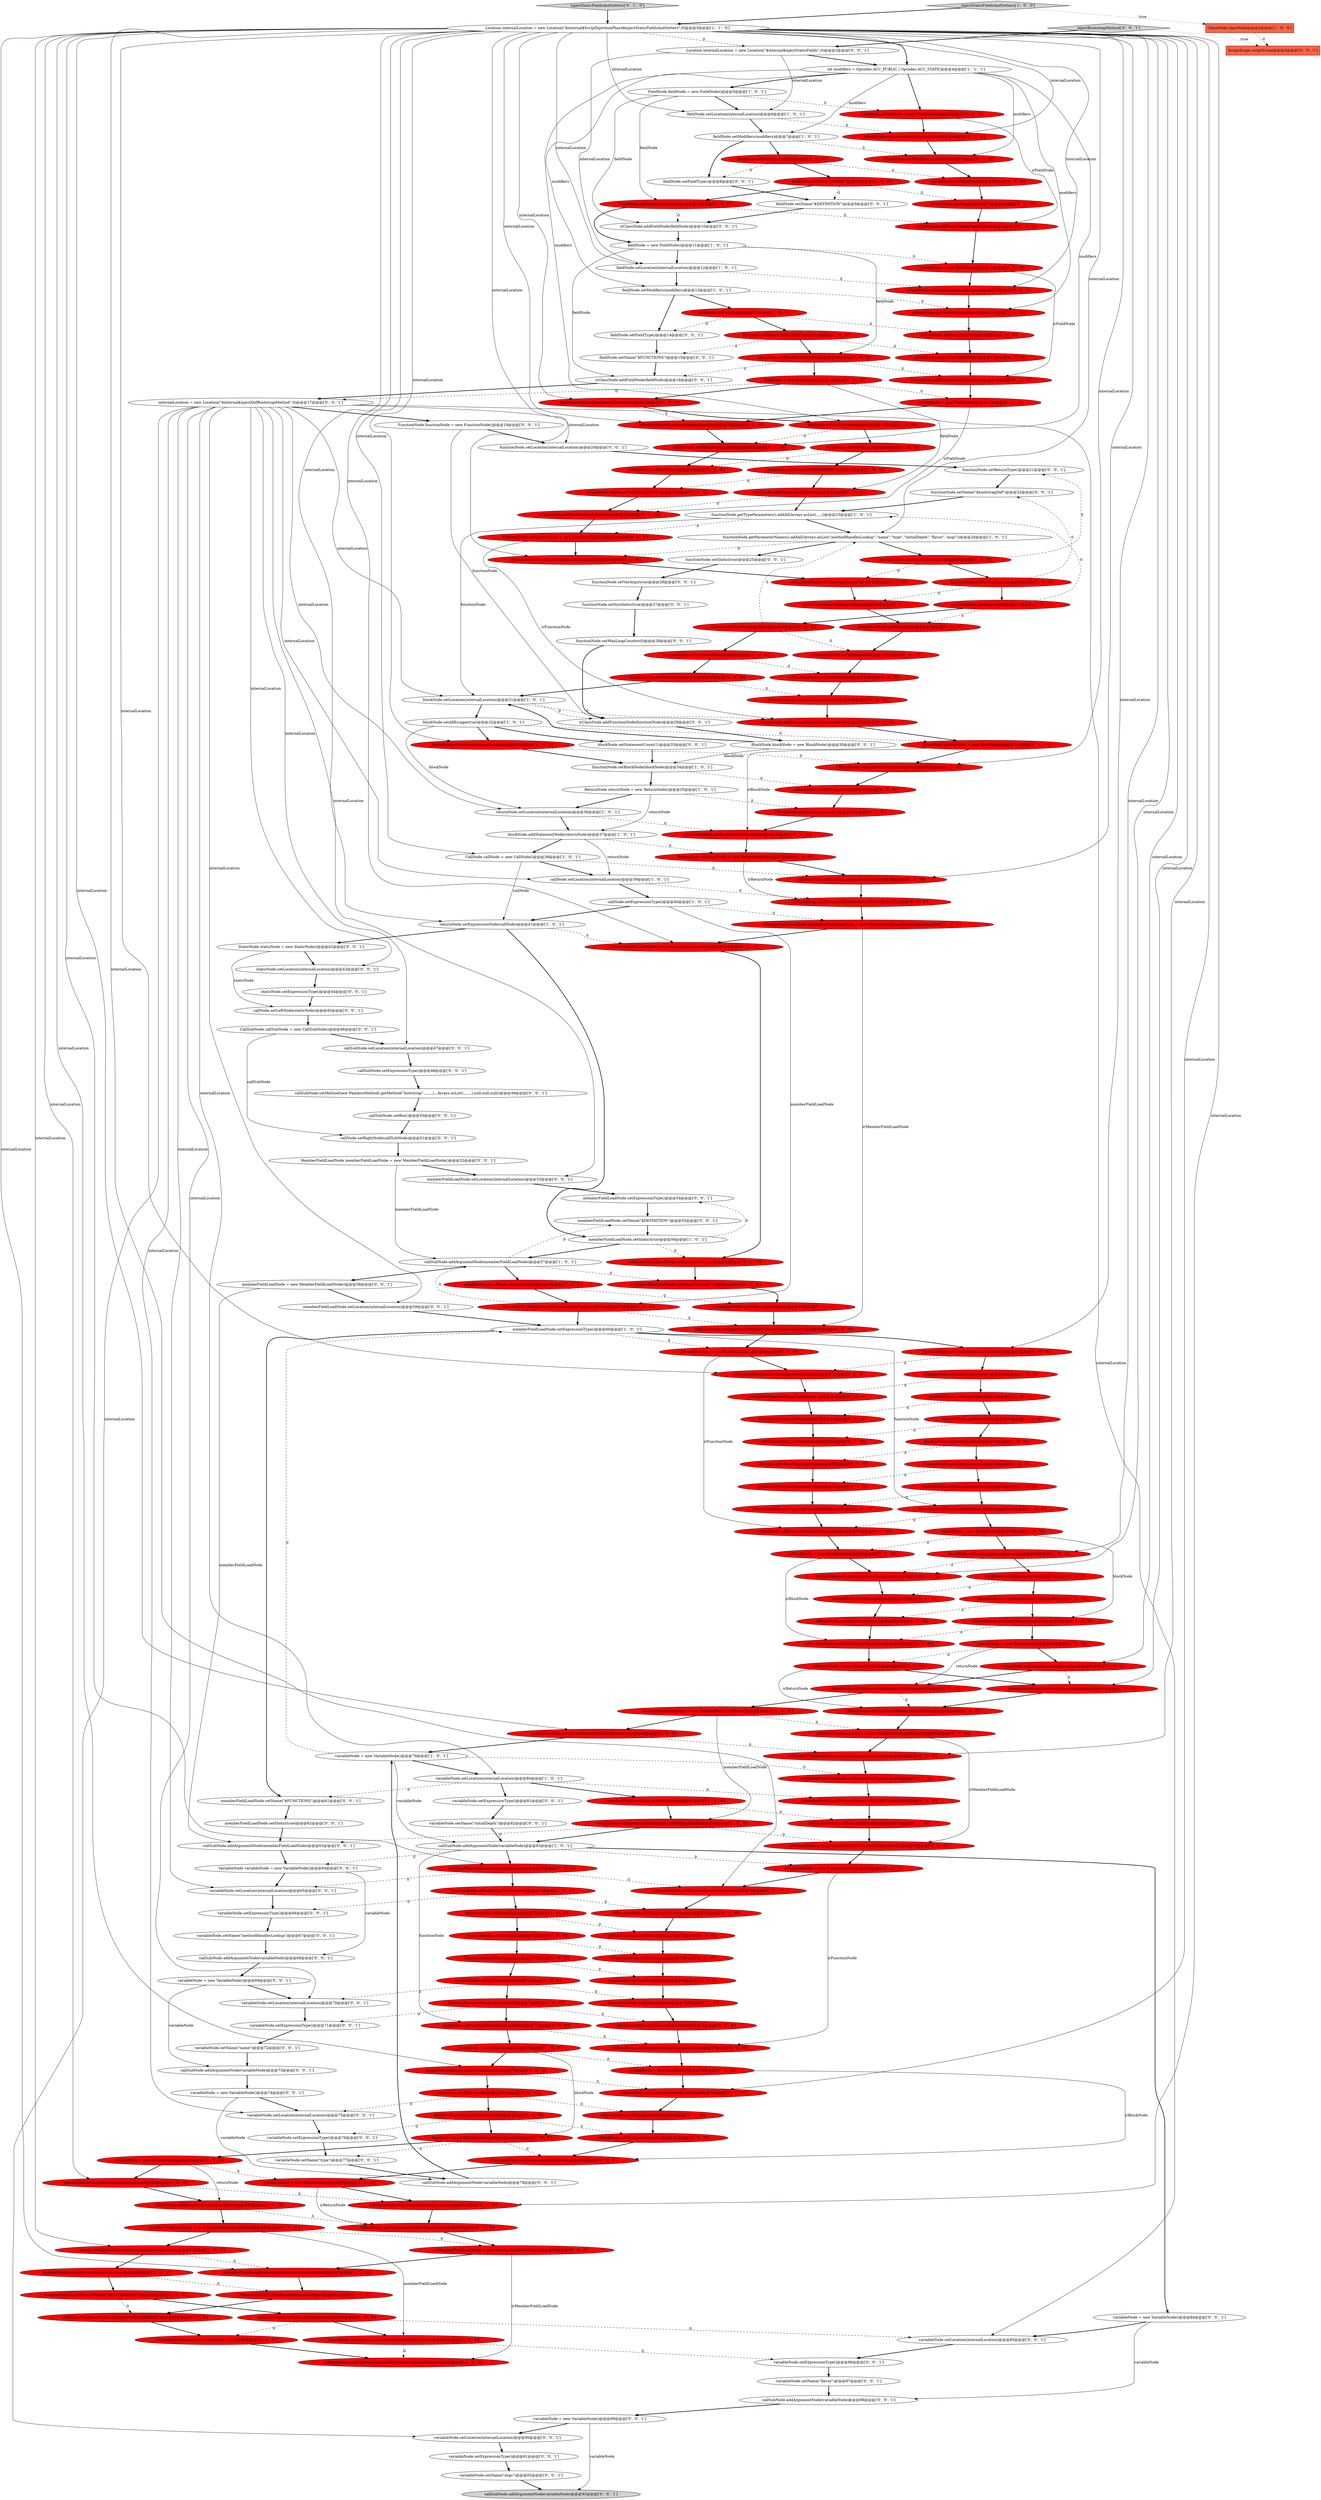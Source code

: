 digraph {
75 [style = filled, label = "functionNode.setSynthetic(true)@@@29@@@['1', '0', '0']", fillcolor = red, shape = ellipse image = "AAA1AAABBB1BBB"];
197 [style = filled, label = "variableNode = new VariableNode()@@@89@@@['0', '0', '1']", fillcolor = white, shape = ellipse image = "AAA0AAABBB3BBB"];
61 [style = filled, label = "functionNode.setBlockNode(blockNode)@@@34@@@['1', '0', '1']", fillcolor = white, shape = ellipse image = "AAA0AAABBB1BBB"];
230 [style = filled, label = "variableNode.setName(\"name\")@@@72@@@['0', '0', '1']", fillcolor = white, shape = ellipse image = "AAA0AAABBB3BBB"];
34 [style = filled, label = "memberFieldLoadNode.setLocation(internalLocation)@@@64@@@['1', '0', '0']", fillcolor = red, shape = ellipse image = "AAA1AAABBB1BBB"];
37 [style = filled, label = "fieldNode.setLocation(internalLocation)@@@18@@@['1', '0', '0']", fillcolor = red, shape = ellipse image = "AAA1AAABBB1BBB"];
83 [style = filled, label = "blockNode = new BlockNode()@@@55@@@['1', '0', '0']", fillcolor = red, shape = ellipse image = "AAA1AAABBB1BBB"];
86 [style = filled, label = "memberFieldLoadNode.setLocation(internalLocation)@@@87@@@['1', '0', '0']", fillcolor = red, shape = ellipse image = "AAA1AAABBB1BBB"];
100 [style = filled, label = "irFunctionNode.setMaxLoopCounter(0)@@@30@@@['0', '1', '0']", fillcolor = red, shape = ellipse image = "AAA1AAABBB2BBB"];
79 [style = filled, label = "variableNode.setLocation(internalLocation)@@@80@@@['1', '0', '1']", fillcolor = white, shape = ellipse image = "AAA0AAABBB1BBB"];
239 [style = filled, label = "irClassNode.addFieldNode(fieldNode)@@@10@@@['0', '0', '1']", fillcolor = white, shape = ellipse image = "AAA0AAABBB3BBB"];
177 [style = filled, label = "irMemberFieldLoadNode.setExpressionType()@@@88@@@['0', '1', '0']", fillcolor = red, shape = ellipse image = "AAA1AAABBB2BBB"];
81 [style = filled, label = "Location internalLocation = new Location(\"$internal$ScriptInjectionPhase$injectStaticFieldsAndGetters\",0)@@@3@@@['1', '1', '0']", fillcolor = white, shape = ellipse image = "AAA0AAABBB1BBB"];
139 [style = filled, label = "irClassNode.addFieldNode(irFieldNode)@@@10@@@['0', '1', '0']", fillcolor = red, shape = ellipse image = "AAA1AAABBB2BBB"];
130 [style = filled, label = "ReturnNode irReturnNode = new ReturnNode()@@@37@@@['0', '1', '0']", fillcolor = red, shape = ellipse image = "AAA1AAABBB2BBB"];
64 [style = filled, label = "returnNode.setExpressionNode(memberFieldLoadNode)@@@68@@@['1', '0', '0']", fillcolor = red, shape = ellipse image = "AAA1AAABBB1BBB"];
41 [style = filled, label = "callSubNode.addArgumentNode(variableNode)@@@83@@@['1', '0', '1']", fillcolor = white, shape = ellipse image = "AAA0AAABBB1BBB"];
165 [style = filled, label = "irMemberFieldLoadNode.setLocation(internalLocation)@@@64@@@['0', '1', '0']", fillcolor = red, shape = ellipse image = "AAA1AAABBB2BBB"];
196 [style = filled, label = "memberFieldLoadNode = new MemberFieldLoadNode()@@@58@@@['0', '0', '1']", fillcolor = white, shape = ellipse image = "AAA0AAABBB3BBB"];
25 [style = filled, label = "fieldNode.setFieldType()@@@20@@@['1', '0', '0']", fillcolor = red, shape = ellipse image = "AAA1AAABBB1BBB"];
194 [style = filled, label = "blockNode.setStatementCount(1)@@@33@@@['0', '0', '1']", fillcolor = white, shape = ellipse image = "AAA0AAABBB3BBB"];
200 [style = filled, label = "variableNode.setLocation(internalLocation)@@@90@@@['0', '0', '1']", fillcolor = white, shape = ellipse image = "AAA0AAABBB3BBB"];
192 [style = filled, label = "variableNode.setExpressionType()@@@76@@@['0', '0', '1']", fillcolor = white, shape = ellipse image = "AAA0AAABBB3BBB"];
24 [style = filled, label = "blockNode = new BlockNode()@@@78@@@['1', '0', '0']", fillcolor = red, shape = ellipse image = "AAA1AAABBB1BBB"];
26 [style = filled, label = "functionNode.getParameterNames().addAll(Arrays.asList(\"methodHandlesLookup\",\"name\",\"type\",\"initialDepth\",\"flavor\",\"args\"))@@@24@@@['1', '0', '1']", fillcolor = white, shape = ellipse image = "AAA0AAABBB1BBB"];
162 [style = filled, label = "irFieldNode.setModifiers(modifiers)@@@13@@@['0', '1', '0']", fillcolor = red, shape = ellipse image = "AAA1AAABBB2BBB"];
235 [style = filled, label = "variableNode.setName(\"initialDepth\")@@@82@@@['0', '0', '1']", fillcolor = white, shape = ellipse image = "AAA0AAABBB3BBB"];
193 [style = filled, label = "callSubNode.setMethod(new PainlessMethod(.getMethod(\"bootstrap\",,,,,,,,),,,Arrays.asList(,,,,,,,),null,null,null))@@@49@@@['0', '0', '1']", fillcolor = white, shape = ellipse image = "AAA0AAABBB3BBB"];
195 [style = filled, label = "functionNode.setMaxLoopCounter(0)@@@28@@@['0', '0', '1']", fillcolor = white, shape = ellipse image = "AAA0AAABBB3BBB"];
72 [style = filled, label = "returnNode.setLocation(internalLocation)@@@36@@@['1', '0', '1']", fillcolor = white, shape = ellipse image = "AAA0AAABBB1BBB"];
99 [style = filled, label = "irFunctionNode.setBlockNode(irBlockNode)@@@82@@@['0', '1', '0']", fillcolor = red, shape = ellipse image = "AAA1AAABBB2BBB"];
80 [style = filled, label = "blockNode.addStatementNode(returnNode)@@@85@@@['1', '0', '0']", fillcolor = red, shape = ellipse image = "AAA1AAABBB1BBB"];
199 [style = filled, label = "StaticNode staticNode = new StaticNode()@@@42@@@['0', '0', '1']", fillcolor = white, shape = ellipse image = "AAA0AAABBB3BBB"];
67 [style = filled, label = "fieldNode.setModifiers(modifiers)@@@7@@@['1', '0', '1']", fillcolor = white, shape = ellipse image = "AAA0AAABBB1BBB"];
43 [style = filled, label = "fieldNode = new FieldNode()@@@17@@@['1', '0', '0']", fillcolor = red, shape = ellipse image = "AAA1AAABBB1BBB"];
59 [style = filled, label = "functionNode.setName(\"getSource\")@@@48@@@['1', '0', '0']", fillcolor = red, shape = ellipse image = "AAA1AAABBB1BBB"];
158 [style = filled, label = "irFieldNode.setFieldType()@@@8@@@['0', '1', '0']", fillcolor = red, shape = ellipse image = "AAA1AAABBB2BBB"];
161 [style = filled, label = "irClassNode.addFunctionNode(irFunctionNode)@@@77@@@['0', '1', '0']", fillcolor = red, shape = ellipse image = "AAA1AAABBB2BBB"];
164 [style = filled, label = "irMemberFieldLoadNode.setName(\"$STATEMENTS\")@@@89@@@['0', '1', '0']", fillcolor = red, shape = ellipse image = "AAA1AAABBB2BBB"];
28 [style = filled, label = "returnNode.setExpressionNode(memberFieldLoadNode)@@@91@@@['1', '0', '0']", fillcolor = red, shape = ellipse image = "AAA1AAABBB1BBB"];
40 [style = filled, label = "CallNode callNode = new CallNode()@@@38@@@['1', '0', '1']", fillcolor = white, shape = ellipse image = "AAA0AAABBB1BBB"];
51 [style = filled, label = "fieldNode.setFieldType()@@@14@@@['1', '0', '0']", fillcolor = red, shape = ellipse image = "AAA1AAABBB1BBB"];
119 [style = filled, label = "irMemberFieldLoadNode.setExpressionType()@@@65@@@['0', '1', '0']", fillcolor = red, shape = ellipse image = "AAA1AAABBB2BBB"];
16 [style = filled, label = "classNode.addFunctionNode(functionNode)@@@54@@@['1', '0', '0']", fillcolor = red, shape = ellipse image = "AAA1AAABBB1BBB"];
241 [style = filled, label = "irClassNode.addFieldNode(fieldNode)@@@16@@@['0', '0', '1']", fillcolor = white, shape = ellipse image = "AAA0AAABBB3BBB"];
89 [style = filled, label = "functionNode.setStatic(false)@@@73@@@['1', '0', '0']", fillcolor = red, shape = ellipse image = "AAA1AAABBB1BBB"];
176 [style = filled, label = "irFieldNode.setLocation(internalLocation)@@@18@@@['0', '1', '0']", fillcolor = red, shape = ellipse image = "AAA1AAABBB2BBB"];
220 [style = filled, label = "variableNode.setExpressionType()@@@71@@@['0', '0', '1']", fillcolor = white, shape = ellipse image = "AAA0AAABBB3BBB"];
57 [style = filled, label = "returnNode = new ReturnNode()@@@60@@@['1', '0', '0']", fillcolor = red, shape = ellipse image = "AAA1AAABBB1BBB"];
198 [style = filled, label = "fieldNode.setFieldType()@@@14@@@['0', '0', '1']", fillcolor = white, shape = ellipse image = "AAA0AAABBB3BBB"];
153 [style = filled, label = "irFunctionNode.setVarArgs(false)@@@28@@@['0', '1', '0']", fillcolor = red, shape = ellipse image = "AAA1AAABBB2BBB"];
179 [style = filled, label = "variableNode = new VariableNode()@@@84@@@['0', '0', '1']", fillcolor = white, shape = ellipse image = "AAA0AAABBB3BBB"];
209 [style = filled, label = "callSubNode.addArgumentNode(variableNode)@@@78@@@['0', '0', '1']", fillcolor = white, shape = ellipse image = "AAA0AAABBB3BBB"];
129 [style = filled, label = "BlockNode irBlockNode = new BlockNode()@@@32@@@['0', '1', '0']", fillcolor = red, shape = ellipse image = "AAA1AAABBB2BBB"];
228 [style = filled, label = "variableNode.setName(\"type\")@@@77@@@['0', '0', '1']", fillcolor = white, shape = ellipse image = "AAA0AAABBB3BBB"];
17 [style = filled, label = "int modifiers = Opcodes.ACC_PUBLIC | Opcodes.ACC_STATIC@@@4@@@['1', '1', '1']", fillcolor = white, shape = ellipse image = "AAA0AAABBB1BBB"];
184 [style = filled, label = "irClassNode.addFunctionNode(functionNode)@@@29@@@['0', '0', '1']", fillcolor = white, shape = ellipse image = "AAA0AAABBB3BBB"];
49 [style = filled, label = "functionNode.setReturnType()@@@26@@@['1', '0', '0']", fillcolor = red, shape = ellipse image = "AAA1AAABBB1BBB"];
54 [style = filled, label = "FieldNode fieldNode = new FieldNode()@@@5@@@['1', '0', '1']", fillcolor = white, shape = ellipse image = "AAA0AAABBB1BBB"];
181 [style = filled, label = "staticNode.setLocation(internalLocation)@@@43@@@['0', '0', '1']", fillcolor = white, shape = ellipse image = "AAA0AAABBB3BBB"];
97 [style = filled, label = "irBlockNode = new BlockNode()@@@78@@@['0', '1', '0']", fillcolor = red, shape = ellipse image = "AAA1AAABBB2BBB"];
154 [style = filled, label = "irReturnNode.setExpressionNode(irMemberFieldLoadNode)@@@45@@@['0', '1', '0']", fillcolor = red, shape = ellipse image = "AAA1AAABBB2BBB"];
29 [style = filled, label = "fieldNode.setName(\"$NAME\")@@@9@@@['1', '0', '0']", fillcolor = red, shape = ellipse image = "AAA1AAABBB1BBB"];
53 [style = filled, label = "functionNode.setName(\"getStatements\")@@@71@@@['1', '0', '0']", fillcolor = red, shape = ellipse image = "AAA1AAABBB1BBB"];
183 [style = filled, label = "injectBootstrapMethod['0', '0', '1']", fillcolor = lightgray, shape = diamond image = "AAA0AAABBB3BBB"];
102 [style = filled, label = "irMemberFieldLoadNode.setExpressionType()@@@42@@@['0', '1', '0']", fillcolor = red, shape = ellipse image = "AAA1AAABBB2BBB"];
50 [style = filled, label = "callNode.setExpressionType()@@@40@@@['1', '0', '1']", fillcolor = white, shape = ellipse image = "AAA0AAABBB1BBB"];
171 [style = filled, label = "irReturnNode.setLocation(internalLocation)@@@38@@@['0', '1', '0']", fillcolor = red, shape = ellipse image = "AAA1AAABBB2BBB"];
211 [style = filled, label = "callSubNode.setExpressionType()@@@48@@@['0', '0', '1']", fillcolor = white, shape = ellipse image = "AAA0AAABBB3BBB"];
56 [style = filled, label = "ClassNode classNode@@@2@@@['1', '0', '0']", fillcolor = tomato, shape = box image = "AAA1AAABBB1BBB"];
243 [style = filled, label = "functionNode.setLocation(internalLocation)@@@20@@@['0', '0', '1']", fillcolor = white, shape = ellipse image = "AAA0AAABBB3BBB"];
58 [style = filled, label = "blockNode.addStatementNode(returnNode)@@@37@@@['1', '0', '1']", fillcolor = white, shape = ellipse image = "AAA0AAABBB1BBB"];
137 [style = filled, label = "irClassNode.addFunctionNode(irFunctionNode)@@@31@@@['0', '1', '0']", fillcolor = red, shape = ellipse image = "AAA1AAABBB2BBB"];
3 [style = filled, label = "functionNode.setStatic(false)@@@27@@@['1', '0', '0']", fillcolor = red, shape = ellipse image = "AAA1AAABBB1BBB"];
204 [style = filled, label = "functionNode.setStatic(true)@@@25@@@['0', '0', '1']", fillcolor = white, shape = ellipse image = "AAA0AAABBB3BBB"];
109 [style = filled, label = "FunctionNode irFunctionNode = new FunctionNode()@@@23@@@['0', '1', '0']", fillcolor = red, shape = ellipse image = "AAA1AAABBB2BBB"];
95 [style = filled, label = "irFunctionNode.setSynthetic(true)@@@75@@@['0', '1', '0']", fillcolor = red, shape = ellipse image = "AAA1AAABBB2BBB"];
31 [style = filled, label = "blockNode.setLocation(internalLocation)@@@56@@@['1', '0', '0']", fillcolor = red, shape = ellipse image = "AAA1AAABBB1BBB"];
113 [style = filled, label = "irBlockNode.setAllEscape(true)@@@34@@@['0', '1', '0']", fillcolor = red, shape = ellipse image = "AAA1AAABBB2BBB"];
187 [style = filled, label = "memberFieldLoadNode.setLocation(internalLocation)@@@53@@@['0', '0', '1']", fillcolor = white, shape = ellipse image = "AAA0AAABBB3BBB"];
33 [style = filled, label = "ReturnNode returnNode = new ReturnNode()@@@35@@@['1', '0', '1']", fillcolor = white, shape = ellipse image = "AAA0AAABBB1BBB"];
2 [style = filled, label = "fieldNode.setLocation(internalLocation)@@@6@@@['1', '0', '1']", fillcolor = white, shape = ellipse image = "AAA0AAABBB1BBB"];
12 [style = filled, label = "memberFieldLoadNode.setStatic(true)@@@90@@@['1', '0', '0']", fillcolor = red, shape = ellipse image = "AAA1AAABBB1BBB"];
93 [style = filled, label = "irFunctionNode = new FunctionNode()@@@46@@@['0', '1', '0']", fillcolor = red, shape = ellipse image = "AAA1AAABBB2BBB"];
152 [style = filled, label = "irReturnNode = new ReturnNode()@@@60@@@['0', '1', '0']", fillcolor = red, shape = ellipse image = "AAA1AAABBB2BBB"];
144 [style = filled, label = "irFieldNode.setFieldType()@@@20@@@['0', '1', '0']", fillcolor = red, shape = ellipse image = "AAA1AAABBB2BBB"];
82 [style = filled, label = "blockNode.setLocation(internalLocation)@@@33@@@['1', '0', '0']", fillcolor = red, shape = ellipse image = "AAA1AAABBB1BBB"];
126 [style = filled, label = "irMemberFieldLoadNode = new MemberFieldLoadNode()@@@63@@@['0', '1', '0']", fillcolor = red, shape = ellipse image = "AAA1AAABBB2BBB"];
127 [style = filled, label = "irBlockNode.setStatementCount(1)@@@58@@@['0', '1', '0']", fillcolor = red, shape = ellipse image = "AAA1AAABBB2BBB"];
167 [style = filled, label = "irClassNode.addFieldNode(irFieldNode)@@@22@@@['0', '1', '0']", fillcolor = red, shape = ellipse image = "AAA1AAABBB2BBB"];
224 [style = filled, label = "CallSubNode callSubNode = new CallSubNode()@@@46@@@['0', '0', '1']", fillcolor = white, shape = ellipse image = "AAA0AAABBB3BBB"];
22 [style = filled, label = "fieldNode.setLocation(internalLocation)@@@12@@@['1', '0', '1']", fillcolor = white, shape = ellipse image = "AAA0AAABBB1BBB"];
121 [style = filled, label = "irFunctionNode.setStatic(false)@@@50@@@['0', '1', '0']", fillcolor = red, shape = ellipse image = "AAA1AAABBB2BBB"];
105 [style = filled, label = "irFunctionNode.setStatic(false)@@@73@@@['0', '1', '0']", fillcolor = red, shape = ellipse image = "AAA1AAABBB2BBB"];
98 [style = filled, label = "irClassNode.addFunctionNode(irFunctionNode)@@@54@@@['0', '1', '0']", fillcolor = red, shape = ellipse image = "AAA1AAABBB2BBB"];
38 [style = filled, label = "blockNode.setAllEscape(true)@@@57@@@['1', '0', '0']", fillcolor = red, shape = ellipse image = "AAA1AAABBB1BBB"];
55 [style = filled, label = "blockNode.setAllEscape(true)@@@32@@@['1', '0', '1']", fillcolor = white, shape = ellipse image = "AAA0AAABBB1BBB"];
238 [style = filled, label = "variableNode.setExpressionType()@@@81@@@['0', '0', '1']", fillcolor = white, shape = ellipse image = "AAA0AAABBB3BBB"];
128 [style = filled, label = "irFunctionNode.setStatic(false)@@@27@@@['0', '1', '0']", fillcolor = red, shape = ellipse image = "AAA1AAABBB2BBB"];
237 [style = filled, label = "variableNode.setLocation(internalLocation)@@@65@@@['0', '0', '1']", fillcolor = white, shape = ellipse image = "AAA0AAABBB3BBB"];
234 [style = filled, label = "FunctionNode functionNode = new FunctionNode()@@@19@@@['0', '0', '1']", fillcolor = white, shape = ellipse image = "AAA0AAABBB3BBB"];
60 [style = filled, label = "fieldNode.setName(\"$SOURCE\")@@@15@@@['1', '0', '0']", fillcolor = red, shape = ellipse image = "AAA1AAABBB1BBB"];
15 [style = filled, label = "returnNode.setLocation(internalLocation)@@@61@@@['1', '0', '0']", fillcolor = red, shape = ellipse image = "AAA1AAABBB1BBB"];
116 [style = filled, label = "irFunctionNode.setName(\"getName\")@@@25@@@['0', '1', '0']", fillcolor = red, shape = ellipse image = "AAA1AAABBB2BBB"];
227 [style = filled, label = "callNode.setLeftNode(staticNode)@@@45@@@['0', '0', '1']", fillcolor = white, shape = ellipse image = "AAA0AAABBB3BBB"];
178 [style = filled, label = "irFunctionNode.setBlockNode(irBlockNode)@@@36@@@['0', '1', '0']", fillcolor = red, shape = ellipse image = "AAA1AAABBB2BBB"];
229 [style = filled, label = "callSubNode.addArgumentNode(variableNode)@@@73@@@['0', '0', '1']", fillcolor = white, shape = ellipse image = "AAA0AAABBB3BBB"];
150 [style = filled, label = "irBlockNode.addStatementNode(irReturnNode)@@@39@@@['0', '1', '0']", fillcolor = red, shape = ellipse image = "AAA1AAABBB2BBB"];
123 [style = filled, label = "irClassNode.addFieldNode(irFieldNode)@@@16@@@['0', '1', '0']", fillcolor = red, shape = ellipse image = "AAA1AAABBB2BBB"];
92 [style = filled, label = "irFieldNode = new FieldNode()@@@17@@@['0', '1', '0']", fillcolor = red, shape = ellipse image = "AAA1AAABBB2BBB"];
6 [style = filled, label = "functionNode.setVarArgs(false)@@@51@@@['1', '0', '0']", fillcolor = red, shape = ellipse image = "AAA1AAABBB1BBB"];
77 [style = filled, label = "blockNode.setStatementCount(1)@@@58@@@['1', '0', '0']", fillcolor = red, shape = ellipse image = "AAA1AAABBB1BBB"];
84 [style = filled, label = "functionNode.setSynthetic(true)@@@75@@@['1', '0', '0']", fillcolor = red, shape = ellipse image = "AAA1AAABBB1BBB"];
104 [style = filled, label = "irMemberFieldLoadNode.setName(\"$SOURCE\")@@@66@@@['0', '1', '0']", fillcolor = red, shape = ellipse image = "AAA1AAABBB2BBB"];
39 [style = filled, label = "classNode.addFieldNode(fieldNode)@@@10@@@['1', '0', '0']", fillcolor = red, shape = ellipse image = "AAA1AAABBB1BBB"];
201 [style = filled, label = "callNode.setRightNode(callSubNode)@@@51@@@['0', '0', '1']", fillcolor = white, shape = ellipse image = "AAA0AAABBB3BBB"];
32 [style = filled, label = "classNode.addFieldNode(fieldNode)@@@22@@@['1', '0', '0']", fillcolor = red, shape = ellipse image = "AAA1AAABBB1BBB"];
218 [style = filled, label = "memberFieldLoadNode.setExpressionType()@@@54@@@['0', '0', '1']", fillcolor = white, shape = ellipse image = "AAA0AAABBB3BBB"];
225 [style = filled, label = "memberFieldLoadNode.setLocation(internalLocation)@@@59@@@['0', '0', '1']", fillcolor = white, shape = ellipse image = "AAA0AAABBB3BBB"];
148 [style = filled, label = "irReturnNode.setExpressionNode(irMemberFieldLoadNode)@@@68@@@['0', '1', '0']", fillcolor = red, shape = ellipse image = "AAA1AAABBB2BBB"];
213 [style = filled, label = "callSubNode.addArgumentNode(variableNode)@@@93@@@['0', '0', '1']", fillcolor = lightgray, shape = ellipse image = "AAA0AAABBB3BBB"];
216 [style = filled, label = "functionNode.setReturnType()@@@21@@@['0', '0', '1']", fillcolor = white, shape = ellipse image = "AAA0AAABBB3BBB"];
226 [style = filled, label = "fieldNode.setName(\"$FUNCTIONS\")@@@15@@@['0', '0', '1']", fillcolor = white, shape = ellipse image = "AAA0AAABBB3BBB"];
149 [style = filled, label = "irFieldNode.setName(\"$SOURCE\")@@@15@@@['0', '1', '0']", fillcolor = red, shape = ellipse image = "AAA1AAABBB2BBB"];
214 [style = filled, label = "variableNode.setName(\"args\")@@@92@@@['0', '0', '1']", fillcolor = white, shape = ellipse image = "AAA0AAABBB3BBB"];
23 [style = filled, label = "classNode.addFunctionNode(functionNode)@@@77@@@['1', '0', '0']", fillcolor = red, shape = ellipse image = "AAA1AAABBB1BBB"];
147 [style = filled, label = "irMemberFieldLoadNode.setStatic(true)@@@67@@@['0', '1', '0']", fillcolor = red, shape = ellipse image = "AAA1AAABBB2BBB"];
240 [style = filled, label = "functionNode.setSynthetic(true)@@@27@@@['0', '0', '1']", fillcolor = white, shape = ellipse image = "AAA0AAABBB3BBB"];
222 [style = filled, label = "VariableNode variableNode = new VariableNode()@@@64@@@['0', '0', '1']", fillcolor = white, shape = ellipse image = "AAA0AAABBB3BBB"];
14 [style = filled, label = "functionNode.getTypeParameters().addAll(Arrays.asList(,,,,,))@@@23@@@['1', '0', '1']", fillcolor = white, shape = ellipse image = "AAA0AAABBB1BBB"];
20 [style = filled, label = "functionNode.setBlockNode(blockNode)@@@59@@@['1', '0', '0']", fillcolor = red, shape = ellipse image = "AAA1AAABBB1BBB"];
169 [style = filled, label = "irFunctionNode.setLocation(internalLocation)@@@24@@@['0', '1', '0']", fillcolor = red, shape = ellipse image = "AAA1AAABBB2BBB"];
215 [style = filled, label = "fieldNode.setFieldType()@@@8@@@['0', '0', '1']", fillcolor = white, shape = ellipse image = "AAA0AAABBB3BBB"];
168 [style = filled, label = "irMemberFieldLoadNode.setLocation(internalLocation)@@@41@@@['0', '1', '0']", fillcolor = red, shape = ellipse image = "AAA1AAABBB2BBB"];
219 [style = filled, label = "internalLocation = new Location(\"$internal$injectDefBootstrapMethod\",0)@@@17@@@['0', '0', '1']", fillcolor = white, shape = ellipse image = "AAA0AAABBB3BBB"];
111 [style = filled, label = "irFieldNode.setModifiers(modifiers)@@@7@@@['0', '1', '0']", fillcolor = red, shape = ellipse image = "AAA1AAABBB2BBB"];
185 [style = filled, label = "callSubNode.addArgumentNode(variableNode)@@@68@@@['0', '0', '1']", fillcolor = white, shape = ellipse image = "AAA0AAABBB3BBB"];
134 [style = filled, label = "irFieldNode.setLocation(internalLocation)@@@12@@@['0', '1', '0']", fillcolor = red, shape = ellipse image = "AAA1AAABBB2BBB"];
44 [style = filled, label = "callNode.setLocation(internalLocation)@@@39@@@['1', '0', '1']", fillcolor = white, shape = ellipse image = "AAA0AAABBB1BBB"];
124 [style = filled, label = "irBlockNode.setLocation(internalLocation)@@@79@@@['0', '1', '0']", fillcolor = red, shape = ellipse image = "AAA1AAABBB2BBB"];
155 [style = filled, label = "irMemberFieldLoadNode = new MemberFieldLoadNode()@@@86@@@['0', '1', '0']", fillcolor = red, shape = ellipse image = "AAA1AAABBB2BBB"];
232 [style = filled, label = "Location internalLocation = new Location(\"$internal$injectStaticFields\",0)@@@3@@@['0', '0', '1']", fillcolor = white, shape = ellipse image = "AAA0AAABBB3BBB"];
90 [style = filled, label = "callSubNode.addArgumentNode(memberFieldLoadNode)@@@57@@@['1', '0', '1']", fillcolor = white, shape = ellipse image = "AAA0AAABBB1BBB"];
205 [style = filled, label = "callSubNode.setLocation(internalLocation)@@@47@@@['0', '0', '1']", fillcolor = white, shape = ellipse image = "AAA0AAABBB3BBB"];
27 [style = filled, label = "functionNode.setReturnType()@@@49@@@['1', '0', '0']", fillcolor = red, shape = ellipse image = "AAA1AAABBB1BBB"];
242 [style = filled, label = "BlockNode blockNode = new BlockNode()@@@30@@@['0', '0', '1']", fillcolor = white, shape = ellipse image = "AAA0AAABBB3BBB"];
13 [style = filled, label = "blockNode.setLocation(internalLocation)@@@31@@@['1', '0', '1']", fillcolor = white, shape = ellipse image = "AAA0AAABBB1BBB"];
91 [style = filled, label = "irMemberFieldLoadNode.setName(\"$NAME\")@@@43@@@['0', '1', '0']", fillcolor = red, shape = ellipse image = "AAA1AAABBB2BBB"];
173 [style = filled, label = "irBlockNode.setLocation(internalLocation)@@@33@@@['0', '1', '0']", fillcolor = red, shape = ellipse image = "AAA1AAABBB2BBB"];
190 [style = filled, label = "memberFieldLoadNode.setStatic(true)@@@62@@@['0', '0', '1']", fillcolor = white, shape = ellipse image = "AAA0AAABBB3BBB"];
180 [style = filled, label = "fieldNode.setName(\"$DEFINITION\")@@@9@@@['0', '0', '1']", fillcolor = white, shape = ellipse image = "AAA0AAABBB3BBB"];
212 [style = filled, label = "callSubNode.setBox()@@@50@@@['0', '0', '1']", fillcolor = white, shape = ellipse image = "AAA0AAABBB3BBB"];
11 [style = filled, label = "functionNode.setName(\"getName\")@@@25@@@['1', '0', '0']", fillcolor = red, shape = ellipse image = "AAA1AAABBB1BBB"];
73 [style = filled, label = "classNode.addFieldNode(fieldNode)@@@16@@@['1', '0', '0']", fillcolor = red, shape = ellipse image = "AAA1AAABBB1BBB"];
0 [style = filled, label = "functionNode.setBlockNode(blockNode)@@@82@@@['1', '0', '0']", fillcolor = red, shape = ellipse image = "AAA1AAABBB1BBB"];
151 [style = filled, label = "irBlockNode = new BlockNode()@@@55@@@['0', '1', '0']", fillcolor = red, shape = ellipse image = "AAA1AAABBB2BBB"];
175 [style = filled, label = "injectStaticFieldsAndGetters['0', '1', '0']", fillcolor = lightgray, shape = diamond image = "AAA0AAABBB2BBB"];
202 [style = filled, label = "MemberFieldLoadNode memberFieldLoadNode = new MemberFieldLoadNode()@@@52@@@['0', '0', '1']", fillcolor = white, shape = ellipse image = "AAA0AAABBB3BBB"];
208 [style = filled, label = "memberFieldLoadNode.setName(\"$FUNCTIONS\")@@@61@@@['0', '0', '1']", fillcolor = white, shape = ellipse image = "AAA0AAABBB3BBB"];
120 [style = filled, label = "irFieldNode.setName(\"$NAME\")@@@9@@@['0', '1', '0']", fillcolor = red, shape = ellipse image = "AAA1AAABBB2BBB"];
45 [style = filled, label = "variableNode = new VariableNode()@@@79@@@['1', '0', '1']", fillcolor = white, shape = ellipse image = "AAA0AAABBB1BBB"];
9 [style = filled, label = "functionNode.setMaxLoopCounter(0)@@@76@@@['1', '0', '0']", fillcolor = red, shape = ellipse image = "AAA1AAABBB1BBB"];
62 [style = filled, label = "fieldNode = new FieldNode()@@@11@@@['1', '0', '1']", fillcolor = white, shape = ellipse image = "AAA0AAABBB1BBB"];
68 [style = filled, label = "blockNode.setStatementCount(1)@@@81@@@['1', '0', '0']", fillcolor = red, shape = ellipse image = "AAA1AAABBB1BBB"];
85 [style = filled, label = "blockNode.setLocation(internalLocation)@@@79@@@['1', '0', '0']", fillcolor = red, shape = ellipse image = "AAA1AAABBB1BBB"];
112 [style = filled, label = "irFunctionNode.setSynthetic(true)@@@29@@@['0', '1', '0']", fillcolor = red, shape = ellipse image = "AAA1AAABBB2BBB"];
125 [style = filled, label = "irFunctionNode.setReturnType()@@@49@@@['0', '1', '0']", fillcolor = red, shape = ellipse image = "AAA1AAABBB2BBB"];
141 [style = filled, label = "irFunctionNode.setReturnType()@@@72@@@['0', '1', '0']", fillcolor = red, shape = ellipse image = "AAA1AAABBB2BBB"];
172 [style = filled, label = "irMemberFieldLoadNode.setLocation(internalLocation)@@@87@@@['0', '1', '0']", fillcolor = red, shape = ellipse image = "AAA1AAABBB2BBB"];
76 [style = filled, label = "functionNode.setSynthetic(true)@@@52@@@['1', '0', '0']", fillcolor = red, shape = ellipse image = "AAA1AAABBB1BBB"];
19 [style = filled, label = "returnNode.setExpressionNode(callNode)@@@41@@@['1', '0', '1']", fillcolor = white, shape = ellipse image = "AAA0AAABBB1BBB"];
118 [style = filled, label = "irReturnNode = new ReturnNode()@@@83@@@['0', '1', '0']", fillcolor = red, shape = ellipse image = "AAA1AAABBB2BBB"];
136 [style = filled, label = "irFunctionNode.setName(\"getSource\")@@@48@@@['0', '1', '0']", fillcolor = red, shape = ellipse image = "AAA1AAABBB2BBB"];
133 [style = filled, label = "irReturnNode.setExpressionNode(irMemberFieldLoadNode)@@@91@@@['0', '1', '0']", fillcolor = red, shape = ellipse image = "AAA1AAABBB2BBB"];
10 [style = filled, label = "fieldNode.setModifiers(modifiers)@@@13@@@['1', '0', '1']", fillcolor = white, shape = ellipse image = "AAA0AAABBB1BBB"];
166 [style = filled, label = "irFunctionNode.setSynthetic(true)@@@52@@@['0', '1', '0']", fillcolor = red, shape = ellipse image = "AAA1AAABBB2BBB"];
174 [style = filled, label = "irBlockNode.setStatementCount(1)@@@35@@@['0', '1', '0']", fillcolor = red, shape = ellipse image = "AAA1AAABBB2BBB"];
186 [style = filled, label = "variableNode = new VariableNode()@@@69@@@['0', '0', '1']", fillcolor = white, shape = ellipse image = "AAA0AAABBB3BBB"];
206 [style = filled, label = "callSubNode.addArgumentNode(variableNode)@@@88@@@['0', '0', '1']", fillcolor = white, shape = ellipse image = "AAA0AAABBB3BBB"];
117 [style = filled, label = "irFunctionNode.setVarArgs(false)@@@51@@@['0', '1', '0']", fillcolor = red, shape = ellipse image = "AAA1AAABBB2BBB"];
159 [style = filled, label = "irFieldNode.setModifiers(modifiers)@@@19@@@['0', '1', '0']", fillcolor = red, shape = ellipse image = "AAA1AAABBB2BBB"];
48 [style = filled, label = "injectStaticFieldsAndGetters['1', '0', '0']", fillcolor = lightgray, shape = diamond image = "AAA0AAABBB1BBB"];
191 [style = filled, label = "functionNode.setVarArgs(true)@@@26@@@['0', '0', '1']", fillcolor = white, shape = ellipse image = "AAA0AAABBB3BBB"];
52 [style = filled, label = "memberFieldLoadNode.setStatic(true)@@@56@@@['1', '0', '1']", fillcolor = white, shape = ellipse image = "AAA0AAABBB1BBB"];
35 [style = filled, label = "functionNode.setVarArgs(false)@@@74@@@['1', '0', '0']", fillcolor = red, shape = ellipse image = "AAA1AAABBB1BBB"];
1 [style = filled, label = "returnNode = new ReturnNode()@@@83@@@['1', '0', '0']", fillcolor = red, shape = ellipse image = "AAA1AAABBB1BBB"];
143 [style = filled, label = "irFunctionNode.setReturnType()@@@26@@@['0', '1', '0']", fillcolor = red, shape = ellipse image = "AAA1AAABBB2BBB"];
96 [style = filled, label = "MemberFieldLoadNode irMemberFieldLoadNode = new MemberFieldLoadNode()@@@40@@@['0', '1', '0']", fillcolor = red, shape = ellipse image = "AAA1AAABBB2BBB"];
114 [style = filled, label = "irFunctionNode.setMaxLoopCounter(0)@@@53@@@['0', '1', '0']", fillcolor = red, shape = ellipse image = "AAA1AAABBB2BBB"];
223 [style = filled, label = "variableNode.setExpressionType()@@@91@@@['0', '0', '1']", fillcolor = white, shape = ellipse image = "AAA0AAABBB3BBB"];
244 [style = filled, label = "variableNode.setExpressionType()@@@66@@@['0', '0', '1']", fillcolor = white, shape = ellipse image = "AAA0AAABBB3BBB"];
71 [style = filled, label = "functionNode.setMaxLoopCounter(0)@@@53@@@['1', '0', '0']", fillcolor = red, shape = ellipse image = "AAA1AAABBB1BBB"];
217 [style = filled, label = "variableNode.setLocation(internalLocation)@@@70@@@['0', '0', '1']", fillcolor = white, shape = ellipse image = "AAA0AAABBB3BBB"];
46 [style = filled, label = "functionNode.setMaxLoopCounter(0)@@@30@@@['1', '0', '0']", fillcolor = red, shape = ellipse image = "AAA1AAABBB1BBB"];
207 [style = filled, label = "variableNode.setLocation(internalLocation)@@@75@@@['0', '0', '1']", fillcolor = white, shape = ellipse image = "AAA0AAABBB3BBB"];
94 [style = filled, label = "irFunctionNode = new FunctionNode()@@@69@@@['0', '1', '0']", fillcolor = red, shape = ellipse image = "AAA1AAABBB2BBB"];
107 [style = filled, label = "irBlockNode.setStatementCount(1)@@@81@@@['0', '1', '0']", fillcolor = red, shape = ellipse image = "AAA1AAABBB2BBB"];
110 [style = filled, label = "irFunctionNode.setBlockNode(irBlockNode)@@@59@@@['0', '1', '0']", fillcolor = red, shape = ellipse image = "AAA1AAABBB2BBB"];
170 [style = filled, label = "irBlockNode.addStatementNode(irReturnNode)@@@62@@@['0', '1', '0']", fillcolor = red, shape = ellipse image = "AAA1AAABBB2BBB"];
70 [style = filled, label = "returnNode.setExpressionNode(memberFieldLoadNode)@@@45@@@['1', '0', '0']", fillcolor = red, shape = ellipse image = "AAA1AAABBB1BBB"];
131 [style = filled, label = "irFunctionNode.setVarArgs(false)@@@74@@@['0', '1', '0']", fillcolor = red, shape = ellipse image = "AAA1AAABBB2BBB"];
5 [style = filled, label = "functionNode.setReturnType()@@@72@@@['1', '0', '0']", fillcolor = red, shape = ellipse image = "AAA1AAABBB1BBB"];
188 [style = filled, label = "memberFieldLoadNode.setName(\"$DEFINITION\")@@@55@@@['0', '0', '1']", fillcolor = white, shape = ellipse image = "AAA0AAABBB3BBB"];
210 [style = filled, label = "staticNode.setExpressionType()@@@44@@@['0', '0', '1']", fillcolor = white, shape = ellipse image = "AAA0AAABBB3BBB"];
157 [style = filled, label = "irFieldNode.setLocation(internalLocation)@@@6@@@['0', '1', '0']", fillcolor = red, shape = ellipse image = "AAA1AAABBB2BBB"];
88 [style = filled, label = "functionNode.setVarArgs(false)@@@28@@@['1', '0', '0']", fillcolor = red, shape = ellipse image = "AAA1AAABBB1BBB"];
108 [style = filled, label = "FieldNode irFieldNode = new FieldNode()@@@5@@@['0', '1', '0']", fillcolor = red, shape = ellipse image = "AAA1AAABBB2BBB"];
138 [style = filled, label = "irFunctionNode.setMaxLoopCounter(0)@@@76@@@['0', '1', '0']", fillcolor = red, shape = ellipse image = "AAA1AAABBB2BBB"];
42 [style = filled, label = "blockNode.addStatementNode(returnNode)@@@62@@@['1', '0', '0']", fillcolor = red, shape = ellipse image = "AAA1AAABBB1BBB"];
7 [style = filled, label = "fieldNode.setModifiers(modifiers)@@@19@@@['1', '0', '0']", fillcolor = red, shape = ellipse image = "AAA1AAABBB1BBB"];
115 [style = filled, label = "irReturnNode.setLocation(internalLocation)@@@84@@@['0', '1', '0']", fillcolor = red, shape = ellipse image = "AAA1AAABBB2BBB"];
135 [style = filled, label = "irBlockNode.addStatementNode(irReturnNode)@@@85@@@['0', '1', '0']", fillcolor = red, shape = ellipse image = "AAA1AAABBB2BBB"];
156 [style = filled, label = "irMemberFieldLoadNode.setStatic(true)@@@44@@@['0', '1', '0']", fillcolor = red, shape = ellipse image = "AAA1AAABBB2BBB"];
189 [style = filled, label = "variableNode.setName(\"flavor\")@@@87@@@['0', '0', '1']", fillcolor = white, shape = ellipse image = "AAA0AAABBB3BBB"];
203 [style = filled, label = "variableNode = new VariableNode()@@@74@@@['0', '0', '1']", fillcolor = white, shape = ellipse image = "AAA0AAABBB3BBB"];
21 [style = filled, label = "memberFieldLoadNode.setExpressionType()@@@88@@@['1', '0', '0']", fillcolor = red, shape = ellipse image = "AAA1AAABBB1BBB"];
163 [style = filled, label = "irFunctionNode.setLocation(internalLocation)@@@70@@@['0', '1', '0']", fillcolor = red, shape = ellipse image = "AAA1AAABBB2BBB"];
74 [style = filled, label = "functionNode.setLocation(internalLocation)@@@47@@@['1', '0', '0']", fillcolor = red, shape = ellipse image = "AAA1AAABBB1BBB"];
18 [style = filled, label = "memberFieldLoadNode.setName(\"$STATEMENTS\")@@@89@@@['1', '0', '0']", fillcolor = red, shape = ellipse image = "AAA1AAABBB1BBB"];
146 [style = filled, label = "irFieldNode.setFieldType()@@@14@@@['0', '1', '0']", fillcolor = red, shape = ellipse image = "AAA1AAABBB2BBB"];
221 [style = filled, label = "variableNode.setLocation(internalLocation)@@@85@@@['0', '0', '1']", fillcolor = white, shape = ellipse image = "AAA0AAABBB3BBB"];
66 [style = filled, label = "memberFieldLoadNode.setExpressionType()@@@60@@@['1', '0', '1']", fillcolor = white, shape = ellipse image = "AAA0AAABBB1BBB"];
30 [style = filled, label = "memberFieldLoadNode.setStatic(true)@@@44@@@['1', '0', '0']", fillcolor = red, shape = ellipse image = "AAA1AAABBB1BBB"];
231 [style = filled, label = "ScriptScope scriptScope@@@2@@@['0', '0', '1']", fillcolor = tomato, shape = box image = "AAA0AAABBB3BBB"];
145 [style = filled, label = "irBlockNode.setLocation(internalLocation)@@@56@@@['0', '1', '0']", fillcolor = red, shape = ellipse image = "AAA1AAABBB2BBB"];
8 [style = filled, label = "memberFieldLoadNode = new MemberFieldLoadNode()@@@63@@@['1', '0', '0']", fillcolor = red, shape = ellipse image = "AAA1AAABBB1BBB"];
140 [style = filled, label = "irFieldNode = new FieldNode()@@@11@@@['0', '1', '0']", fillcolor = red, shape = ellipse image = "AAA1AAABBB2BBB"];
236 [style = filled, label = "callSubNode.addArgumentNode(memberFieldLoadNode)@@@63@@@['0', '0', '1']", fillcolor = white, shape = ellipse image = "AAA0AAABBB3BBB"];
47 [style = filled, label = "functionNode.setLocation(internalLocation)@@@70@@@['1', '0', '0']", fillcolor = red, shape = ellipse image = "AAA1AAABBB1BBB"];
4 [style = filled, label = "memberFieldLoadNode = new MemberFieldLoadNode()@@@86@@@['1', '0', '0']", fillcolor = red, shape = ellipse image = "AAA1AAABBB1BBB"];
160 [style = filled, label = "irFunctionNode.setLocation(internalLocation)@@@47@@@['0', '1', '0']", fillcolor = red, shape = ellipse image = "AAA1AAABBB2BBB"];
233 [style = filled, label = "functionNode.setName(\"$bootstrapDef\")@@@22@@@['0', '0', '1']", fillcolor = white, shape = ellipse image = "AAA0AAABBB3BBB"];
78 [style = filled, label = "fieldNode.setFieldType()@@@8@@@['1', '0', '0']", fillcolor = red, shape = ellipse image = "AAA1AAABBB1BBB"];
87 [style = filled, label = "fieldNode.setName(\"$STATEMENTS\")@@@21@@@['1', '0', '0']", fillcolor = red, shape = ellipse image = "AAA1AAABBB1BBB"];
69 [style = filled, label = "blockNode.setAllEscape(true)@@@80@@@['1', '0', '0']", fillcolor = red, shape = ellipse image = "AAA1AAABBB1BBB"];
132 [style = filled, label = "irReturnNode.setLocation(internalLocation)@@@61@@@['0', '1', '0']", fillcolor = red, shape = ellipse image = "AAA1AAABBB2BBB"];
142 [style = filled, label = "irMemberFieldLoadNode.setStatic(true)@@@90@@@['0', '1', '0']", fillcolor = red, shape = ellipse image = "AAA1AAABBB2BBB"];
245 [style = filled, label = "variableNode.setName(\"methodHandlesLookup\")@@@67@@@['0', '0', '1']", fillcolor = white, shape = ellipse image = "AAA0AAABBB3BBB"];
103 [style = filled, label = "irFieldNode.setName(\"$STATEMENTS\")@@@21@@@['0', '1', '0']", fillcolor = red, shape = ellipse image = "AAA1AAABBB2BBB"];
36 [style = filled, label = "returnNode.setLocation(internalLocation)@@@84@@@['1', '0', '0']", fillcolor = red, shape = ellipse image = "AAA1AAABBB1BBB"];
122 [style = filled, label = "irBlockNode.setAllEscape(true)@@@57@@@['0', '1', '0']", fillcolor = red, shape = ellipse image = "AAA1AAABBB2BBB"];
182 [style = filled, label = "variableNode.setExpressionType()@@@86@@@['0', '0', '1']", fillcolor = white, shape = ellipse image = "AAA0AAABBB3BBB"];
101 [style = filled, label = "irFunctionNode.setName(\"getStatements\")@@@71@@@['0', '1', '0']", fillcolor = red, shape = ellipse image = "AAA1AAABBB2BBB"];
106 [style = filled, label = "irBlockNode.setAllEscape(true)@@@80@@@['0', '1', '0']", fillcolor = red, shape = ellipse image = "AAA1AAABBB2BBB"];
63 [style = filled, label = "functionNode.setStatic(false)@@@50@@@['1', '0', '0']", fillcolor = red, shape = ellipse image = "AAA1AAABBB1BBB"];
65 [style = filled, label = "memberFieldLoadNode.setStatic(true)@@@67@@@['1', '0', '0']", fillcolor = red, shape = ellipse image = "AAA1AAABBB1BBB"];
17->108 [style = bold, label=""];
81->17 [style = bold, label=""];
70->66 [style = bold, label=""];
179->221 [style = bold, label=""];
81->34 [style = solid, label="internalLocation"];
244->245 [style = bold, label=""];
13->55 [style = bold, label=""];
52->102 [style = dashed, label="0"];
81->171 [style = solid, label="internalLocation"];
69->68 [style = bold, label=""];
79->238 [style = bold, label=""];
217->220 [style = bold, label=""];
131->95 [style = bold, label=""];
116->143 [style = bold, label=""];
69->106 [style = dashed, label="0"];
78->29 [style = bold, label=""];
19->168 [style = dashed, label="0"];
149->123 [style = bold, label=""];
167->109 [style = bold, label=""];
2->157 [style = dashed, label="0"];
172->177 [style = bold, label=""];
83->20 [style = solid, label="blockNode"];
44->150 [style = dashed, label="0"];
1->118 [style = dashed, label="0"];
73->43 [style = bold, label=""];
42->170 [style = dashed, label="0"];
140->123 [style = solid, label="irFieldNode"];
237->244 [style = bold, label=""];
70->154 [style = dashed, label="0"];
60->149 [style = dashed, label="0"];
81->37 [style = solid, label="internalLocation"];
17->162 [style = solid, label="modifiers"];
75->46 [style = bold, label=""];
52->90 [style = bold, label=""];
108->157 [style = bold, label=""];
185->186 [style = bold, label=""];
81->169 [style = solid, label="internalLocation"];
127->110 [style = bold, label=""];
51->60 [style = bold, label=""];
73->241 [style = dashed, label="0"];
62->241 [style = solid, label="fieldNode"];
54->2 [style = bold, label=""];
49->233 [style = dashed, label="0"];
194->61 [style = bold, label=""];
95->138 [style = bold, label=""];
94->163 [style = bold, label=""];
203->207 [style = bold, label=""];
220->230 [style = bold, label=""];
159->144 [style = bold, label=""];
138->161 [style = bold, label=""];
1->80 [style = solid, label="returnNode"];
139->140 [style = bold, label=""];
10->198 [style = bold, label=""];
48->56 [style = dotted, label="true"];
12->221 [style = dashed, label="0"];
55->129 [style = dashed, label="0"];
34->165 [style = dashed, label="0"];
162->146 [style = bold, label=""];
93->160 [style = bold, label=""];
97->124 [style = bold, label=""];
122->127 [style = bold, label=""];
71->16 [style = bold, label=""];
41->222 [style = dashed, label="0"];
0->1 [style = bold, label=""];
54->108 [style = dashed, label="0"];
81->40 [style = solid, label="internalLocation"];
209->45 [style = bold, label=""];
41->47 [style = bold, label=""];
81->19 [style = solid, label="internalLocation"];
57->152 [style = dashed, label="0"];
126->165 [style = bold, label=""];
123->92 [style = bold, label=""];
196->225 [style = bold, label=""];
68->192 [style = dashed, label="0"];
54->239 [style = solid, label="fieldNode"];
24->85 [style = bold, label=""];
199->181 [style = bold, label=""];
129->173 [style = bold, label=""];
43->92 [style = dashed, label="0"];
84->217 [style = dashed, label="0"];
77->20 [style = bold, label=""];
192->228 [style = bold, label=""];
154->93 [style = bold, label=""];
50->96 [style = dashed, label="0"];
53->5 [style = bold, label=""];
35->84 [style = bold, label=""];
34->45 [style = bold, label=""];
66->74 [style = bold, label=""];
233->14 [style = bold, label=""];
29->180 [style = dashed, label="0"];
89->35 [style = bold, label=""];
43->37 [style = bold, label=""];
81->124 [style = solid, label="internalLocation"];
36->80 [style = bold, label=""];
25->87 [style = bold, label=""];
145->122 [style = bold, label=""];
23->24 [style = bold, label=""];
81->232 [style = dashed, label="0"];
43->32 [style = solid, label="fieldNode"];
40->19 [style = solid, label="callNode"];
81->157 [style = solid, label="internalLocation"];
52->218 [style = dashed, label="0"];
66->208 [style = bold, label=""];
53->244 [style = dashed, label="0"];
219->207 [style = solid, label="internalLocation"];
234->243 [style = bold, label=""];
58->44 [style = solid, label="returnNode"];
92->176 [style = bold, label=""];
81->36 [style = solid, label="internalLocation"];
28->182 [style = dashed, label="0"];
39->62 [style = bold, label=""];
20->57 [style = bold, label=""];
82->61 [style = bold, label=""];
4->155 [style = dashed, label="0"];
242->13 [style = bold, label=""];
36->115 [style = dashed, label="0"];
135->155 [style = bold, label=""];
141->105 [style = bold, label=""];
2->67 [style = bold, label=""];
92->167 [style = solid, label="irFieldNode"];
77->127 [style = dashed, label="0"];
21->18 [style = bold, label=""];
151->145 [style = bold, label=""];
199->227 [style = solid, label="staticNode"];
54->39 [style = solid, label="fieldNode"];
82->173 [style = dashed, label="0"];
62->73 [style = solid, label="fieldNode"];
50->70 [style = solid, label="memberFieldLoadNode"];
47->237 [style = dashed, label="0"];
3->88 [style = bold, label=""];
165->119 [style = bold, label=""];
11->116 [style = dashed, label="0"];
18->164 [style = dashed, label="0"];
21->177 [style = dashed, label="0"];
195->184 [style = bold, label=""];
74->59 [style = bold, label=""];
72->178 [style = dashed, label="0"];
47->53 [style = bold, label=""];
27->125 [style = dashed, label="0"];
219->72 [style = solid, label="internalLocation"];
12->28 [style = bold, label=""];
223->214 [style = bold, label=""];
160->136 [style = bold, label=""];
130->150 [style = solid, label="irReturnNode"];
29->39 [style = bold, label=""];
232->17 [style = bold, label=""];
43->219 [style = dashed, label="0"];
219->234 [style = bold, label=""];
104->147 [style = bold, label=""];
81->168 [style = solid, label="internalLocation"];
121->117 [style = bold, label=""];
190->236 [style = bold, label=""];
226->241 [style = bold, label=""];
219->221 [style = solid, label="internalLocation"];
46->100 [style = dashed, label="0"];
83->31 [style = bold, label=""];
74->160 [style = dashed, label="0"];
49->3 [style = bold, label=""];
65->147 [style = dashed, label="0"];
71->114 [style = dashed, label="0"];
210->227 [style = bold, label=""];
98->151 [style = bold, label=""];
227->224 [style = bold, label=""];
140->134 [style = bold, label=""];
17->10 [style = solid, label="modifiers"];
232->22 [style = solid, label="internalLocation"];
230->229 [style = bold, label=""];
186->229 [style = solid, label="variableNode"];
81->160 [style = solid, label="internalLocation"];
120->139 [style = bold, label=""];
14->13 [style = solid, label="functionNode"];
81->163 [style = solid, label="internalLocation"];
151->110 [style = solid, label="irBlockNode"];
78->158 [style = dashed, label="0"];
99->118 [style = bold, label=""];
32->14 [style = bold, label=""];
17->111 [style = solid, label="modifiers"];
59->136 [style = dashed, label="0"];
183->231 [style = dotted, label="true"];
0->99 [style = dashed, label="0"];
137->129 [style = bold, label=""];
81->22 [style = solid, label="internalLocation"];
30->156 [style = dashed, label="0"];
110->152 [style = bold, label=""];
224->205 [style = bold, label=""];
156->154 [style = bold, label=""];
97->99 [style = solid, label="irBlockNode"];
219->200 [style = solid, label="internalLocation"];
3->14 [style = dashed, label="0"];
211->193 [style = bold, label=""];
45->79 [style = bold, label=""];
234->184 [style = solid, label="functionNode"];
171->150 [style = bold, label=""];
124->106 [style = bold, label=""];
17->159 [style = solid, label="modifiers"];
114->98 [style = bold, label=""];
79->208 [style = dashed, label="0"];
66->16 [style = solid, label="functionNode"];
219->79 [style = solid, label="internalLocation"];
65->64 [style = bold, label=""];
206->197 [style = bold, label=""];
134->162 [style = bold, label=""];
24->97 [style = dashed, label="0"];
27->63 [style = bold, label=""];
242->61 [style = solid, label="blockNode"];
229->203 [style = bold, label=""];
193->212 [style = bold, label=""];
166->114 [style = bold, label=""];
14->26 [style = bold, label=""];
9->23 [style = bold, label=""];
81->15 [style = solid, label="internalLocation"];
196->236 [style = solid, label="memberFieldLoadNode"];
175->81 [style = bold, label=""];
132->170 [style = bold, label=""];
11->216 [style = dashed, label="0"];
113->174 [style = bold, label=""];
219->225 [style = solid, label="internalLocation"];
118->135 [style = solid, label="irReturnNode"];
147->148 [style = bold, label=""];
19->52 [style = bold, label=""];
105->131 [style = bold, label=""];
96->168 [style = bold, label=""];
90->196 [style = bold, label=""];
85->69 [style = bold, label=""];
17->54 [style = bold, label=""];
24->0 [style = solid, label="blockNode"];
81->74 [style = solid, label="internalLocation"];
25->144 [style = dashed, label="0"];
51->198 [style = dashed, label="0"];
13->184 [style = dashed, label="0"];
70->90 [style = dashed, label="0"];
146->149 [style = bold, label=""];
155->172 [style = bold, label=""];
241->219 [style = bold, label=""];
68->0 [style = bold, label=""];
6->117 [style = dashed, label="0"];
81->173 [style = solid, label="internalLocation"];
84->9 [style = bold, label=""];
16->98 [style = dashed, label="0"];
47->163 [style = dashed, label="0"];
88->153 [style = dashed, label="0"];
184->242 [style = bold, label=""];
228->209 [style = bold, label=""];
58->130 [style = dashed, label="0"];
4->28 [style = solid, label="memberFieldLoadNode"];
81->47 [style = solid, label="internalLocation"];
16->83 [style = bold, label=""];
30->70 [style = bold, label=""];
79->104 [style = dashed, label="0"];
180->239 [style = bold, label=""];
8->34 [style = bold, label=""];
177->164 [style = bold, label=""];
50->19 [style = bold, label=""];
152->170 [style = solid, label="irReturnNode"];
189->206 [style = bold, label=""];
118->115 [style = bold, label=""];
63->121 [style = dashed, label="0"];
18->12 [style = bold, label=""];
239->62 [style = bold, label=""];
44->50 [style = bold, label=""];
170->126 [style = bold, label=""];
81->134 [style = solid, label="internalLocation"];
81->132 [style = solid, label="internalLocation"];
41->94 [style = dashed, label="0"];
157->111 [style = bold, label=""];
136->125 [style = bold, label=""];
86->172 [style = dashed, label="0"];
236->222 [style = bold, label=""];
86->21 [style = bold, label=""];
129->178 [style = solid, label="irBlockNode"];
81->2 [style = solid, label="internalLocation"];
87->103 [style = dashed, label="0"];
0->228 [style = dashed, label="0"];
198->226 [style = bold, label=""];
212->201 [style = bold, label=""];
22->134 [style = dashed, label="0"];
81->165 [style = solid, label="internalLocation"];
215->180 [style = bold, label=""];
12->142 [style = dashed, label="0"];
197->200 [style = bold, label=""];
45->119 [style = dashed, label="0"];
59->27 [style = bold, label=""];
75->112 [style = dashed, label="0"];
200->223 [style = bold, label=""];
81->26 [style = solid, label="internalLocation"];
51->146 [style = dashed, label="0"];
42->8 [style = bold, label=""];
33->58 [style = solid, label="returnNode"];
29->120 [style = dashed, label="0"];
83->151 [style = dashed, label="0"];
31->38 [style = bold, label=""];
41->179 [style = bold, label=""];
67->78 [style = bold, label=""];
53->101 [style = dashed, label="0"];
219->237 [style = solid, label="internalLocation"];
33->72 [style = bold, label=""];
144->103 [style = bold, label=""];
186->217 [style = bold, label=""];
112->100 [style = bold, label=""];
240->195 [style = bold, label=""];
37->176 [style = dashed, label="0"];
57->15 [style = bold, label=""];
222->185 [style = solid, label="variableNode"];
225->66 [style = bold, label=""];
10->162 [style = dashed, label="0"];
22->10 [style = bold, label=""];
219->44 [style = solid, label="internalLocation"];
187->218 [style = bold, label=""];
45->41 [style = solid, label="variableNode"];
55->194 [style = bold, label=""];
15->132 [style = dashed, label="0"];
35->131 [style = dashed, label="0"];
155->133 [style = solid, label="irMemberFieldLoadNode"];
40->44 [style = bold, label=""];
78->215 [style = dashed, label="0"];
204->191 [style = bold, label=""];
56->231 [style = dashed, label="0"];
224->201 [style = solid, label="callSubNode"];
81->115 [style = solid, label="internalLocation"];
126->148 [style = solid, label="irMemberFieldLoadNode"];
169->116 [style = bold, label=""];
90->188 [style = dashed, label="0"];
41->23 [style = solid, label="functionNode"];
80->135 [style = dashed, label="0"];
9->138 [style = dashed, label="0"];
19->199 [style = bold, label=""];
68->107 [style = dashed, label="0"];
89->105 [style = dashed, label="0"];
108->139 [style = solid, label="irFieldNode"];
197->213 [style = solid, label="variableNode"];
57->42 [style = solid, label="returnNode"];
163->101 [style = bold, label=""];
15->42 [style = bold, label=""];
81->176 [style = solid, label="internalLocation"];
219->13 [style = solid, label="internalLocation"];
67->111 [style = dashed, label="0"];
60->73 [style = bold, label=""];
207->192 [style = bold, label=""];
214->213 [style = bold, label=""];
142->133 [style = bold, label=""];
117->166 [style = bold, label=""];
61->33 [style = bold, label=""];
4->86 [style = bold, label=""];
101->141 [style = bold, label=""];
183->232 [style = bold, label=""];
5->89 [style = bold, label=""];
179->206 [style = solid, label="variableNode"];
125->121 [style = bold, label=""];
48->81 [style = bold, label=""];
115->135 [style = bold, label=""];
168->102 [style = bold, label=""];
221->182 [style = bold, label=""];
96->154 [style = solid, label="irMemberFieldLoadNode"];
20->110 [style = dashed, label="0"];
46->13 [style = bold, label=""];
39->239 [style = dashed, label="0"];
158->120 [style = bold, label=""];
17->7 [style = solid, label="modifiers"];
91->156 [style = bold, label=""];
61->113 [style = dashed, label="0"];
14->109 [style = dashed, label="0"];
130->171 [style = bold, label=""];
76->71 [style = bold, label=""];
93->98 [style = solid, label="irFunctionNode"];
26->11 [style = bold, label=""];
219->243 [style = solid, label="internalLocation"];
173->113 [style = bold, label=""];
222->237 [style = bold, label=""];
182->189 [style = bold, label=""];
107->99 [style = bold, label=""];
208->190 [style = bold, label=""];
8->64 [style = solid, label="memberFieldLoadNode"];
69->207 [style = dashed, label="0"];
238->235 [style = bold, label=""];
84->95 [style = dashed, label="0"];
55->82 [style = bold, label=""];
100->137 [style = bold, label=""];
10->51 [style = bold, label=""];
128->153 [style = bold, label=""];
191->240 [style = bold, label=""];
80->4 [style = bold, label=""];
67->215 [style = bold, label=""];
216->233 [style = bold, label=""];
181->210 [style = bold, label=""];
218->188 [style = bold, label=""];
26->169 [style = dashed, label="0"];
219->217 [style = solid, label="internalLocation"];
66->93 [style = dashed, label="0"];
90->91 [style = dashed, label="0"];
102->91 [style = bold, label=""];
38->122 [style = dashed, label="0"];
64->236 [style = dashed, label="0"];
106->107 [style = bold, label=""];
103->167 [style = bold, label=""];
3->128 [style = dashed, label="0"];
23->161 [style = dashed, label="0"];
111->158 [style = bold, label=""];
148->94 [style = bold, label=""];
7->159 [style = dashed, label="0"];
90->30 [style = bold, label=""];
109->169 [style = bold, label=""];
81->31 [style = solid, label="internalLocation"];
88->75 [style = bold, label=""];
39->139 [style = dashed, label="0"];
64->41 [style = bold, label=""];
81->86 [style = solid, label="internalLocation"];
85->124 [style = dashed, label="0"];
88->26 [style = dashed, label="0"];
73->123 [style = dashed, label="0"];
219->205 [style = solid, label="internalLocation"];
62->22 [style = bold, label=""];
219->181 [style = solid, label="internalLocation"];
32->167 [style = dashed, label="0"];
119->104 [style = bold, label=""];
152->132 [style = bold, label=""];
174->178 [style = bold, label=""];
235->41 [style = bold, label=""];
63->6 [style = bold, label=""];
17->67 [style = solid, label="modifiers"];
79->65 [style = bold, label=""];
37->7 [style = bold, label=""];
5->141 [style = dashed, label="0"];
60->226 [style = dashed, label="0"];
201->202 [style = bold, label=""];
202->90 [style = solid, label="memberFieldLoadNode"];
150->96 [style = bold, label=""];
87->32 [style = bold, label=""];
13->137 [style = dashed, label="0"];
31->145 [style = dashed, label="0"];
64->148 [style = dashed, label="0"];
49->143 [style = dashed, label="0"];
81->145 [style = solid, label="internalLocation"];
109->137 [style = solid, label="irFunctionNode"];
81->85 [style = solid, label="internalLocation"];
33->174 [style = dashed, label="0"];
11->49 [style = bold, label=""];
28->133 [style = dashed, label="0"];
245->185 [style = bold, label=""];
6->76 [style = bold, label=""];
203->209 [style = solid, label="variableNode"];
9->220 [style = dashed, label="0"];
26->204 [style = bold, label=""];
81->82 [style = solid, label="internalLocation"];
188->52 [style = bold, label=""];
8->126 [style = dashed, label="0"];
161->97 [style = bold, label=""];
40->171 [style = dashed, label="0"];
202->187 [style = bold, label=""];
205->211 [style = bold, label=""];
243->216 [style = bold, label=""];
58->40 [style = bold, label=""];
38->77 [style = bold, label=""];
81->172 [style = solid, label="internalLocation"];
1->36 [style = bold, label=""];
176->159 [style = bold, label=""];
178->130 [style = bold, label=""];
143->128 [style = bold, label=""];
45->66 [style = dashed, label="0"];
153->112 [style = bold, label=""];
55->72 [style = solid, label="blockNode"];
164->142 [style = bold, label=""];
72->58 [style = bold, label=""];
94->161 [style = solid, label="irFunctionNode"];
219->187 [style = solid, label="internalLocation"];
76->166 [style = dashed, label="0"];
7->25 [style = bold, label=""];
232->2 [style = solid, label="internalLocation"];
62->140 [style = dashed, label="0"];
}
